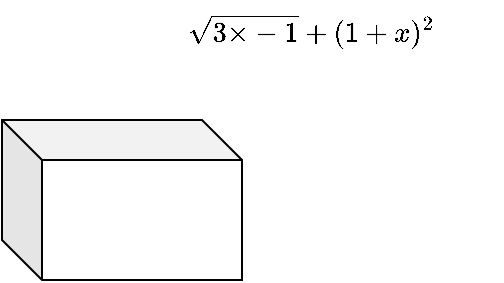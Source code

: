<mxfile>
    <diagram id="QY23ZWKdMAfdDaG5jvrN" name="Page-1">
        <mxGraphModel dx="1457" dy="871" grid="1" gridSize="10" guides="1" tooltips="1" connect="1" arrows="1" fold="1" page="1" pageScale="1" pageWidth="1169" pageHeight="827" math="1" shadow="0">
            <root>
                <mxCell id="0"/>
                <mxCell id="1" parent="0"/>
                <mxCell id="2" value="&lt;div data-content=&quot;&quot;&gt;&lt;/div&gt;" style="pluginMarkdown=1;shape=cube;whiteSpace=wrap;html=1;boundedLbl=1;backgroundOutline=1;darkOpacity=0.05;darkOpacity2=0.1;" parent="1" vertex="1">
                    <mxGeometry x="330" y="300" width="120" height="80" as="geometry"/>
                </mxCell>
                <mxCell id="3" value="$$\sqrt{3×-1}+(1+x)^2$$" style="text;html=1;strokeColor=none;fillColor=none;align=center;verticalAlign=middle;whiteSpace=wrap;rounded=0;" parent="1" vertex="1">
                    <mxGeometry x="390" y="240" width="190" height="30" as="geometry"/>
                </mxCell>
            </root>
        </mxGraphModel>
    </diagram>
</mxfile>